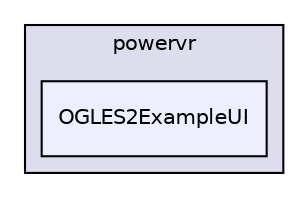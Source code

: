 digraph "PVR/SDK_3.4/Examples/Advanced/ExampleUI/OGLES2/Build/Android/src/com/powervr/OGLES2ExampleUI" {
  compound=true
  node [ fontsize="10", fontname="Helvetica"];
  edge [ labelfontsize="10", labelfontname="Helvetica"];
  subgraph clusterdir_e5915c202e4daf6a2089623cf7d71f84 {
    graph [ bgcolor="#ddddee", pencolor="black", label="powervr" fontname="Helvetica", fontsize="10", URL="dir_e5915c202e4daf6a2089623cf7d71f84.html"]
  dir_66468b72536769109daca2ee6bdc4c3e [shape=box, label="OGLES2ExampleUI", style="filled", fillcolor="#eeeeff", pencolor="black", URL="dir_66468b72536769109daca2ee6bdc4c3e.html"];
  }
}
